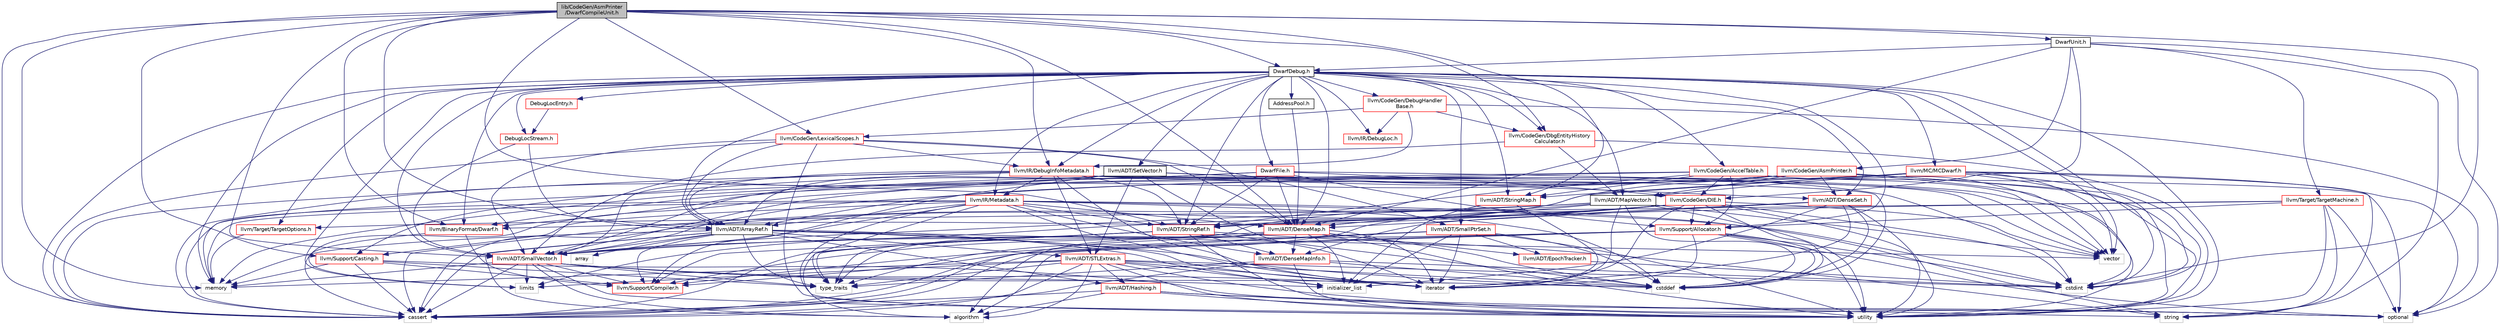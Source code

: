 digraph "lib/CodeGen/AsmPrinter/DwarfCompileUnit.h"
{
 // LATEX_PDF_SIZE
  bgcolor="transparent";
  edge [fontname="Helvetica",fontsize="10",labelfontname="Helvetica",labelfontsize="10"];
  node [fontname="Helvetica",fontsize="10",shape=record];
  Node1 [label="lib/CodeGen/AsmPrinter\l/DwarfCompileUnit.h",height=0.2,width=0.4,color="black", fillcolor="grey75", style="filled", fontcolor="black",tooltip=" "];
  Node1 -> Node2 [color="midnightblue",fontsize="10",style="solid",fontname="Helvetica"];
  Node2 [label="DwarfDebug.h",height=0.2,width=0.4,color="black",URL="$DwarfDebug_8h.html",tooltip=" "];
  Node2 -> Node3 [color="midnightblue",fontsize="10",style="solid",fontname="Helvetica"];
  Node3 [label="AddressPool.h",height=0.2,width=0.4,color="black",URL="$AddressPool_8h.html",tooltip=" "];
  Node3 -> Node4 [color="midnightblue",fontsize="10",style="solid",fontname="Helvetica"];
  Node4 [label="llvm/ADT/DenseMap.h",height=0.2,width=0.4,color="red",URL="$DenseMap_8h.html",tooltip=" "];
  Node4 -> Node5 [color="midnightblue",fontsize="10",style="solid",fontname="Helvetica"];
  Node5 [label="llvm/ADT/DenseMapInfo.h",height=0.2,width=0.4,color="red",URL="$DenseMapInfo_8h.html",tooltip=" "];
  Node5 -> Node6 [color="midnightblue",fontsize="10",style="solid",fontname="Helvetica"];
  Node6 [label="cassert",height=0.2,width=0.4,color="grey75",tooltip=" "];
  Node5 -> Node7 [color="midnightblue",fontsize="10",style="solid",fontname="Helvetica"];
  Node7 [label="cstddef",height=0.2,width=0.4,color="grey75",tooltip=" "];
  Node5 -> Node8 [color="midnightblue",fontsize="10",style="solid",fontname="Helvetica"];
  Node8 [label="cstdint",height=0.2,width=0.4,color="grey75",tooltip=" "];
  Node5 -> Node10 [color="midnightblue",fontsize="10",style="solid",fontname="Helvetica"];
  Node10 [label="type_traits",height=0.2,width=0.4,color="grey75",tooltip=" "];
  Node5 -> Node11 [color="midnightblue",fontsize="10",style="solid",fontname="Helvetica"];
  Node11 [label="utility",height=0.2,width=0.4,color="grey75",tooltip=" "];
  Node4 -> Node13 [color="midnightblue",fontsize="10",style="solid",fontname="Helvetica"];
  Node13 [label="llvm/ADT/EpochTracker.h",height=0.2,width=0.4,color="red",URL="$EpochTracker_8h.html",tooltip=" "];
  Node13 -> Node8 [color="midnightblue",fontsize="10",style="solid",fontname="Helvetica"];
  Node4 -> Node16 [color="midnightblue",fontsize="10",style="solid",fontname="Helvetica"];
  Node16 [label="llvm/Support/Compiler.h",height=0.2,width=0.4,color="red",URL="$Compiler_8h.html",tooltip=" "];
  Node4 -> Node35 [color="midnightblue",fontsize="10",style="solid",fontname="Helvetica"];
  Node35 [label="algorithm",height=0.2,width=0.4,color="grey75",tooltip=" "];
  Node4 -> Node6 [color="midnightblue",fontsize="10",style="solid",fontname="Helvetica"];
  Node4 -> Node7 [color="midnightblue",fontsize="10",style="solid",fontname="Helvetica"];
  Node4 -> Node36 [color="midnightblue",fontsize="10",style="solid",fontname="Helvetica"];
  Node36 [label="initializer_list",height=0.2,width=0.4,color="grey75",tooltip=" "];
  Node4 -> Node37 [color="midnightblue",fontsize="10",style="solid",fontname="Helvetica"];
  Node37 [label="iterator",height=0.2,width=0.4,color="grey75",tooltip=" "];
  Node4 -> Node10 [color="midnightblue",fontsize="10",style="solid",fontname="Helvetica"];
  Node4 -> Node11 [color="midnightblue",fontsize="10",style="solid",fontname="Helvetica"];
  Node2 -> Node39 [color="midnightblue",fontsize="10",style="solid",fontname="Helvetica"];
  Node39 [label="DebugLocEntry.h",height=0.2,width=0.4,color="red",URL="$DebugLocEntry_8h.html",tooltip=" "];
  Node39 -> Node40 [color="midnightblue",fontsize="10",style="solid",fontname="Helvetica"];
  Node40 [label="DebugLocStream.h",height=0.2,width=0.4,color="red",URL="$DebugLocStream_8h.html",tooltip=" "];
  Node40 -> Node69 [color="midnightblue",fontsize="10",style="solid",fontname="Helvetica"];
  Node69 [label="llvm/ADT/ArrayRef.h",height=0.2,width=0.4,color="black",URL="$ArrayRef_8h.html",tooltip=" "];
  Node69 -> Node45 [color="midnightblue",fontsize="10",style="solid",fontname="Helvetica"];
  Node45 [label="llvm/ADT/Hashing.h",height=0.2,width=0.4,color="red",URL="$Hashing_8h.html",tooltip=" "];
  Node45 -> Node35 [color="midnightblue",fontsize="10",style="solid",fontname="Helvetica"];
  Node45 -> Node6 [color="midnightblue",fontsize="10",style="solid",fontname="Helvetica"];
  Node45 -> Node48 [color="midnightblue",fontsize="10",style="solid",fontname="Helvetica"];
  Node48 [label="optional",height=0.2,width=0.4,color="grey75",tooltip=" "];
  Node45 -> Node49 [color="midnightblue",fontsize="10",style="solid",fontname="Helvetica"];
  Node49 [label="string",height=0.2,width=0.4,color="grey75",tooltip=" "];
  Node45 -> Node11 [color="midnightblue",fontsize="10",style="solid",fontname="Helvetica"];
  Node69 -> Node50 [color="midnightblue",fontsize="10",style="solid",fontname="Helvetica"];
  Node50 [label="llvm/ADT/SmallVector.h",height=0.2,width=0.4,color="red",URL="$SmallVector_8h.html",tooltip=" "];
  Node50 -> Node16 [color="midnightblue",fontsize="10",style="solid",fontname="Helvetica"];
  Node50 -> Node35 [color="midnightblue",fontsize="10",style="solid",fontname="Helvetica"];
  Node50 -> Node6 [color="midnightblue",fontsize="10",style="solid",fontname="Helvetica"];
  Node50 -> Node7 [color="midnightblue",fontsize="10",style="solid",fontname="Helvetica"];
  Node50 -> Node36 [color="midnightblue",fontsize="10",style="solid",fontname="Helvetica"];
  Node50 -> Node37 [color="midnightblue",fontsize="10",style="solid",fontname="Helvetica"];
  Node50 -> Node21 [color="midnightblue",fontsize="10",style="solid",fontname="Helvetica"];
  Node21 [label="limits",height=0.2,width=0.4,color="grey75",tooltip=" "];
  Node50 -> Node52 [color="midnightblue",fontsize="10",style="solid",fontname="Helvetica"];
  Node52 [label="memory",height=0.2,width=0.4,color="grey75",tooltip=" "];
  Node50 -> Node10 [color="midnightblue",fontsize="10",style="solid",fontname="Helvetica"];
  Node50 -> Node11 [color="midnightblue",fontsize="10",style="solid",fontname="Helvetica"];
  Node69 -> Node60 [color="midnightblue",fontsize="10",style="solid",fontname="Helvetica"];
  Node60 [label="llvm/ADT/STLExtras.h",height=0.2,width=0.4,color="red",URL="$STLExtras_8h.html",tooltip=" "];
  Node60 -> Node45 [color="midnightblue",fontsize="10",style="solid",fontname="Helvetica"];
  Node60 -> Node35 [color="midnightblue",fontsize="10",style="solid",fontname="Helvetica"];
  Node60 -> Node6 [color="midnightblue",fontsize="10",style="solid",fontname="Helvetica"];
  Node60 -> Node7 [color="midnightblue",fontsize="10",style="solid",fontname="Helvetica"];
  Node60 -> Node8 [color="midnightblue",fontsize="10",style="solid",fontname="Helvetica"];
  Node60 -> Node36 [color="midnightblue",fontsize="10",style="solid",fontname="Helvetica"];
  Node60 -> Node37 [color="midnightblue",fontsize="10",style="solid",fontname="Helvetica"];
  Node60 -> Node21 [color="midnightblue",fontsize="10",style="solid",fontname="Helvetica"];
  Node60 -> Node52 [color="midnightblue",fontsize="10",style="solid",fontname="Helvetica"];
  Node60 -> Node48 [color="midnightblue",fontsize="10",style="solid",fontname="Helvetica"];
  Node60 -> Node10 [color="midnightblue",fontsize="10",style="solid",fontname="Helvetica"];
  Node60 -> Node11 [color="midnightblue",fontsize="10",style="solid",fontname="Helvetica"];
  Node69 -> Node16 [color="midnightblue",fontsize="10",style="solid",fontname="Helvetica"];
  Node69 -> Node35 [color="midnightblue",fontsize="10",style="solid",fontname="Helvetica"];
  Node69 -> Node70 [color="midnightblue",fontsize="10",style="solid",fontname="Helvetica"];
  Node70 [label="array",height=0.2,width=0.4,color="grey75",tooltip=" "];
  Node69 -> Node6 [color="midnightblue",fontsize="10",style="solid",fontname="Helvetica"];
  Node69 -> Node7 [color="midnightblue",fontsize="10",style="solid",fontname="Helvetica"];
  Node69 -> Node36 [color="midnightblue",fontsize="10",style="solid",fontname="Helvetica"];
  Node69 -> Node37 [color="midnightblue",fontsize="10",style="solid",fontname="Helvetica"];
  Node69 -> Node52 [color="midnightblue",fontsize="10",style="solid",fontname="Helvetica"];
  Node69 -> Node10 [color="midnightblue",fontsize="10",style="solid",fontname="Helvetica"];
  Node69 -> Node71 [color="midnightblue",fontsize="10",style="solid",fontname="Helvetica"];
  Node71 [label="vector",height=0.2,width=0.4,color="grey75",tooltip=" "];
  Node40 -> Node50 [color="midnightblue",fontsize="10",style="solid",fontname="Helvetica"];
  Node2 -> Node40 [color="midnightblue",fontsize="10",style="solid",fontname="Helvetica"];
  Node2 -> Node253 [color="midnightblue",fontsize="10",style="solid",fontname="Helvetica"];
  Node253 [label="DwarfFile.h",height=0.2,width=0.4,color="red",URL="$DwarfFile_8h.html",tooltip=" "];
  Node253 -> Node4 [color="midnightblue",fontsize="10",style="solid",fontname="Helvetica"];
  Node253 -> Node50 [color="midnightblue",fontsize="10",style="solid",fontname="Helvetica"];
  Node253 -> Node65 [color="midnightblue",fontsize="10",style="solid",fontname="Helvetica"];
  Node65 [label="llvm/ADT/StringRef.h",height=0.2,width=0.4,color="red",URL="$StringRef_8h.html",tooltip=" "];
  Node65 -> Node5 [color="midnightblue",fontsize="10",style="solid",fontname="Helvetica"];
  Node65 -> Node16 [color="midnightblue",fontsize="10",style="solid",fontname="Helvetica"];
  Node65 -> Node35 [color="midnightblue",fontsize="10",style="solid",fontname="Helvetica"];
  Node65 -> Node6 [color="midnightblue",fontsize="10",style="solid",fontname="Helvetica"];
  Node65 -> Node7 [color="midnightblue",fontsize="10",style="solid",fontname="Helvetica"];
  Node65 -> Node21 [color="midnightblue",fontsize="10",style="solid",fontname="Helvetica"];
  Node65 -> Node49 [color="midnightblue",fontsize="10",style="solid",fontname="Helvetica"];
  Node65 -> Node10 [color="midnightblue",fontsize="10",style="solid",fontname="Helvetica"];
  Node65 -> Node11 [color="midnightblue",fontsize="10",style="solid",fontname="Helvetica"];
  Node253 -> Node43 [color="midnightblue",fontsize="10",style="solid",fontname="Helvetica"];
  Node43 [label="llvm/CodeGen/DIE.h",height=0.2,width=0.4,color="red",URL="$DIE_8h.html",tooltip=" "];
  Node43 -> Node50 [color="midnightblue",fontsize="10",style="solid",fontname="Helvetica"];
  Node43 -> Node65 [color="midnightblue",fontsize="10",style="solid",fontname="Helvetica"];
  Node43 -> Node67 [color="midnightblue",fontsize="10",style="solid",fontname="Helvetica"];
  Node67 [label="llvm/BinaryFormat/Dwarf.h",height=0.2,width=0.4,color="red",URL="$Dwarf_8h.html",tooltip=" "];
  Node67 -> Node16 [color="midnightblue",fontsize="10",style="solid",fontname="Helvetica"];
  Node67 -> Node21 [color="midnightblue",fontsize="10",style="solid",fontname="Helvetica"];
  Node43 -> Node55 [color="midnightblue",fontsize="10",style="solid",fontname="Helvetica"];
  Node55 [label="llvm/Support/Allocator.h",height=0.2,width=0.4,color="red",URL="$Allocator_8h.html",tooltip=" "];
  Node55 -> Node50 [color="midnightblue",fontsize="10",style="solid",fontname="Helvetica"];
  Node55 -> Node16 [color="midnightblue",fontsize="10",style="solid",fontname="Helvetica"];
  Node55 -> Node35 [color="midnightblue",fontsize="10",style="solid",fontname="Helvetica"];
  Node55 -> Node6 [color="midnightblue",fontsize="10",style="solid",fontname="Helvetica"];
  Node55 -> Node7 [color="midnightblue",fontsize="10",style="solid",fontname="Helvetica"];
  Node55 -> Node8 [color="midnightblue",fontsize="10",style="solid",fontname="Helvetica"];
  Node55 -> Node37 [color="midnightblue",fontsize="10",style="solid",fontname="Helvetica"];
  Node55 -> Node48 [color="midnightblue",fontsize="10",style="solid",fontname="Helvetica"];
  Node55 -> Node11 [color="midnightblue",fontsize="10",style="solid",fontname="Helvetica"];
  Node43 -> Node6 [color="midnightblue",fontsize="10",style="solid",fontname="Helvetica"];
  Node43 -> Node7 [color="midnightblue",fontsize="10",style="solid",fontname="Helvetica"];
  Node43 -> Node8 [color="midnightblue",fontsize="10",style="solid",fontname="Helvetica"];
  Node43 -> Node37 [color="midnightblue",fontsize="10",style="solid",fontname="Helvetica"];
  Node43 -> Node10 [color="midnightblue",fontsize="10",style="solid",fontname="Helvetica"];
  Node43 -> Node11 [color="midnightblue",fontsize="10",style="solid",fontname="Helvetica"];
  Node43 -> Node71 [color="midnightblue",fontsize="10",style="solid",fontname="Helvetica"];
  Node253 -> Node55 [color="midnightblue",fontsize="10",style="solid",fontname="Helvetica"];
  Node253 -> Node52 [color="midnightblue",fontsize="10",style="solid",fontname="Helvetica"];
  Node253 -> Node11 [color="midnightblue",fontsize="10",style="solid",fontname="Helvetica"];
  Node2 -> Node69 [color="midnightblue",fontsize="10",style="solid",fontname="Helvetica"];
  Node2 -> Node4 [color="midnightblue",fontsize="10",style="solid",fontname="Helvetica"];
  Node2 -> Node88 [color="midnightblue",fontsize="10",style="solid",fontname="Helvetica"];
  Node88 [label="llvm/ADT/DenseSet.h",height=0.2,width=0.4,color="red",URL="$DenseSet_8h.html",tooltip=" "];
  Node88 -> Node4 [color="midnightblue",fontsize="10",style="solid",fontname="Helvetica"];
  Node88 -> Node5 [color="midnightblue",fontsize="10",style="solid",fontname="Helvetica"];
  Node88 -> Node7 [color="midnightblue",fontsize="10",style="solid",fontname="Helvetica"];
  Node88 -> Node36 [color="midnightblue",fontsize="10",style="solid",fontname="Helvetica"];
  Node88 -> Node37 [color="midnightblue",fontsize="10",style="solid",fontname="Helvetica"];
  Node88 -> Node11 [color="midnightblue",fontsize="10",style="solid",fontname="Helvetica"];
  Node2 -> Node89 [color="midnightblue",fontsize="10",style="solid",fontname="Helvetica"];
  Node89 [label="llvm/ADT/MapVector.h",height=0.2,width=0.4,color="black",URL="$MapVector_8h.html",tooltip=" "];
  Node89 -> Node4 [color="midnightblue",fontsize="10",style="solid",fontname="Helvetica"];
  Node89 -> Node50 [color="midnightblue",fontsize="10",style="solid",fontname="Helvetica"];
  Node89 -> Node6 [color="midnightblue",fontsize="10",style="solid",fontname="Helvetica"];
  Node89 -> Node7 [color="midnightblue",fontsize="10",style="solid",fontname="Helvetica"];
  Node89 -> Node37 [color="midnightblue",fontsize="10",style="solid",fontname="Helvetica"];
  Node89 -> Node10 [color="midnightblue",fontsize="10",style="solid",fontname="Helvetica"];
  Node89 -> Node11 [color="midnightblue",fontsize="10",style="solid",fontname="Helvetica"];
  Node89 -> Node71 [color="midnightblue",fontsize="10",style="solid",fontname="Helvetica"];
  Node2 -> Node255 [color="midnightblue",fontsize="10",style="solid",fontname="Helvetica"];
  Node255 [label="llvm/ADT/SetVector.h",height=0.2,width=0.4,color="black",URL="$SetVector_8h.html",tooltip=" "];
  Node255 -> Node69 [color="midnightblue",fontsize="10",style="solid",fontname="Helvetica"];
  Node255 -> Node88 [color="midnightblue",fontsize="10",style="solid",fontname="Helvetica"];
  Node255 -> Node60 [color="midnightblue",fontsize="10",style="solid",fontname="Helvetica"];
  Node255 -> Node16 [color="midnightblue",fontsize="10",style="solid",fontname="Helvetica"];
  Node255 -> Node6 [color="midnightblue",fontsize="10",style="solid",fontname="Helvetica"];
  Node255 -> Node37 [color="midnightblue",fontsize="10",style="solid",fontname="Helvetica"];
  Node255 -> Node71 [color="midnightblue",fontsize="10",style="solid",fontname="Helvetica"];
  Node2 -> Node108 [color="midnightblue",fontsize="10",style="solid",fontname="Helvetica"];
  Node108 [label="llvm/ADT/SmallPtrSet.h",height=0.2,width=0.4,color="red",URL="$SmallPtrSet_8h.html",tooltip=" "];
  Node108 -> Node13 [color="midnightblue",fontsize="10",style="solid",fontname="Helvetica"];
  Node108 -> Node16 [color="midnightblue",fontsize="10",style="solid",fontname="Helvetica"];
  Node108 -> Node6 [color="midnightblue",fontsize="10",style="solid",fontname="Helvetica"];
  Node108 -> Node7 [color="midnightblue",fontsize="10",style="solid",fontname="Helvetica"];
  Node108 -> Node36 [color="midnightblue",fontsize="10",style="solid",fontname="Helvetica"];
  Node108 -> Node37 [color="midnightblue",fontsize="10",style="solid",fontname="Helvetica"];
  Node108 -> Node11 [color="midnightblue",fontsize="10",style="solid",fontname="Helvetica"];
  Node2 -> Node50 [color="midnightblue",fontsize="10",style="solid",fontname="Helvetica"];
  Node2 -> Node82 [color="midnightblue",fontsize="10",style="solid",fontname="Helvetica"];
  Node82 [label="llvm/ADT/StringMap.h",height=0.2,width=0.4,color="red",URL="$ADT_2StringMap_8h.html",tooltip=" "];
  Node82 -> Node36 [color="midnightblue",fontsize="10",style="solid",fontname="Helvetica"];
  Node82 -> Node37 [color="midnightblue",fontsize="10",style="solid",fontname="Helvetica"];
  Node2 -> Node65 [color="midnightblue",fontsize="10",style="solid",fontname="Helvetica"];
  Node2 -> Node67 [color="midnightblue",fontsize="10",style="solid",fontname="Helvetica"];
  Node2 -> Node256 [color="midnightblue",fontsize="10",style="solid",fontname="Helvetica"];
  Node256 [label="llvm/CodeGen/AccelTable.h",height=0.2,width=0.4,color="red",URL="$AccelTable_8h.html",tooltip=" "];
  Node256 -> Node69 [color="midnightblue",fontsize="10",style="solid",fontname="Helvetica"];
  Node256 -> Node82 [color="midnightblue",fontsize="10",style="solid",fontname="Helvetica"];
  Node256 -> Node65 [color="midnightblue",fontsize="10",style="solid",fontname="Helvetica"];
  Node256 -> Node67 [color="midnightblue",fontsize="10",style="solid",fontname="Helvetica"];
  Node256 -> Node43 [color="midnightblue",fontsize="10",style="solid",fontname="Helvetica"];
  Node256 -> Node55 [color="midnightblue",fontsize="10",style="solid",fontname="Helvetica"];
  Node256 -> Node8 [color="midnightblue",fontsize="10",style="solid",fontname="Helvetica"];
  Node256 -> Node71 [color="midnightblue",fontsize="10",style="solid",fontname="Helvetica"];
  Node2 -> Node258 [color="midnightblue",fontsize="10",style="solid",fontname="Helvetica"];
  Node258 [label="llvm/CodeGen/DbgEntityHistory\lCalculator.h",height=0.2,width=0.4,color="red",URL="$DbgEntityHistoryCalculator_8h.html",tooltip=" "];
  Node258 -> Node89 [color="midnightblue",fontsize="10",style="solid",fontname="Helvetica"];
  Node258 -> Node50 [color="midnightblue",fontsize="10",style="solid",fontname="Helvetica"];
  Node258 -> Node11 [color="midnightblue",fontsize="10",style="solid",fontname="Helvetica"];
  Node2 -> Node259 [color="midnightblue",fontsize="10",style="solid",fontname="Helvetica"];
  Node259 [label="llvm/CodeGen/DebugHandler\lBase.h",height=0.2,width=0.4,color="red",URL="$DebugHandlerBase_8h.html",tooltip=" "];
  Node259 -> Node258 [color="midnightblue",fontsize="10",style="solid",fontname="Helvetica"];
  Node259 -> Node260 [color="midnightblue",fontsize="10",style="solid",fontname="Helvetica"];
  Node260 [label="llvm/CodeGen/LexicalScopes.h",height=0.2,width=0.4,color="red",URL="$LexicalScopes_8h.html",tooltip=" "];
  Node260 -> Node69 [color="midnightblue",fontsize="10",style="solid",fontname="Helvetica"];
  Node260 -> Node4 [color="midnightblue",fontsize="10",style="solid",fontname="Helvetica"];
  Node260 -> Node108 [color="midnightblue",fontsize="10",style="solid",fontname="Helvetica"];
  Node260 -> Node50 [color="midnightblue",fontsize="10",style="solid",fontname="Helvetica"];
  Node260 -> Node214 [color="midnightblue",fontsize="10",style="solid",fontname="Helvetica"];
  Node214 [label="llvm/IR/DebugInfoMetadata.h",height=0.2,width=0.4,color="red",URL="$DebugInfoMetadata_8h.html",tooltip=" "];
  Node214 -> Node69 [color="midnightblue",fontsize="10",style="solid",fontname="Helvetica"];
  Node214 -> Node60 [color="midnightblue",fontsize="10",style="solid",fontname="Helvetica"];
  Node214 -> Node50 [color="midnightblue",fontsize="10",style="solid",fontname="Helvetica"];
  Node214 -> Node65 [color="midnightblue",fontsize="10",style="solid",fontname="Helvetica"];
  Node214 -> Node115 [color="midnightblue",fontsize="10",style="solid",fontname="Helvetica"];
  Node115 [label="llvm/IR/Metadata.h",height=0.2,width=0.4,color="red",URL="$Metadata_8h.html",tooltip=" "];
  Node115 -> Node69 [color="midnightblue",fontsize="10",style="solid",fontname="Helvetica"];
  Node115 -> Node4 [color="midnightblue",fontsize="10",style="solid",fontname="Helvetica"];
  Node115 -> Node5 [color="midnightblue",fontsize="10",style="solid",fontname="Helvetica"];
  Node115 -> Node50 [color="midnightblue",fontsize="10",style="solid",fontname="Helvetica"];
  Node115 -> Node65 [color="midnightblue",fontsize="10",style="solid",fontname="Helvetica"];
  Node115 -> Node64 [color="midnightblue",fontsize="10",style="solid",fontname="Helvetica"];
  Node64 [label="llvm/Support/Casting.h",height=0.2,width=0.4,color="red",URL="$Casting_8h.html",tooltip=" "];
  Node64 -> Node16 [color="midnightblue",fontsize="10",style="solid",fontname="Helvetica"];
  Node64 -> Node6 [color="midnightblue",fontsize="10",style="solid",fontname="Helvetica"];
  Node64 -> Node52 [color="midnightblue",fontsize="10",style="solid",fontname="Helvetica"];
  Node64 -> Node48 [color="midnightblue",fontsize="10",style="solid",fontname="Helvetica"];
  Node64 -> Node10 [color="midnightblue",fontsize="10",style="solid",fontname="Helvetica"];
  Node115 -> Node6 [color="midnightblue",fontsize="10",style="solid",fontname="Helvetica"];
  Node115 -> Node7 [color="midnightblue",fontsize="10",style="solid",fontname="Helvetica"];
  Node115 -> Node8 [color="midnightblue",fontsize="10",style="solid",fontname="Helvetica"];
  Node115 -> Node37 [color="midnightblue",fontsize="10",style="solid",fontname="Helvetica"];
  Node115 -> Node52 [color="midnightblue",fontsize="10",style="solid",fontname="Helvetica"];
  Node115 -> Node49 [color="midnightblue",fontsize="10",style="solid",fontname="Helvetica"];
  Node115 -> Node10 [color="midnightblue",fontsize="10",style="solid",fontname="Helvetica"];
  Node115 -> Node11 [color="midnightblue",fontsize="10",style="solid",fontname="Helvetica"];
  Node214 -> Node64 [color="midnightblue",fontsize="10",style="solid",fontname="Helvetica"];
  Node214 -> Node6 [color="midnightblue",fontsize="10",style="solid",fontname="Helvetica"];
  Node214 -> Node7 [color="midnightblue",fontsize="10",style="solid",fontname="Helvetica"];
  Node214 -> Node8 [color="midnightblue",fontsize="10",style="solid",fontname="Helvetica"];
  Node214 -> Node37 [color="midnightblue",fontsize="10",style="solid",fontname="Helvetica"];
  Node214 -> Node48 [color="midnightblue",fontsize="10",style="solid",fontname="Helvetica"];
  Node214 -> Node71 [color="midnightblue",fontsize="10",style="solid",fontname="Helvetica"];
  Node260 -> Node6 [color="midnightblue",fontsize="10",style="solid",fontname="Helvetica"];
  Node260 -> Node11 [color="midnightblue",fontsize="10",style="solid",fontname="Helvetica"];
  Node259 -> Node214 [color="midnightblue",fontsize="10",style="solid",fontname="Helvetica"];
  Node259 -> Node149 [color="midnightblue",fontsize="10",style="solid",fontname="Helvetica"];
  Node149 [label="llvm/IR/DebugLoc.h",height=0.2,width=0.4,color="red",URL="$DebugLoc_8h.html",tooltip=" "];
  Node259 -> Node48 [color="midnightblue",fontsize="10",style="solid",fontname="Helvetica"];
  Node2 -> Node214 [color="midnightblue",fontsize="10",style="solid",fontname="Helvetica"];
  Node2 -> Node149 [color="midnightblue",fontsize="10",style="solid",fontname="Helvetica"];
  Node2 -> Node115 [color="midnightblue",fontsize="10",style="solid",fontname="Helvetica"];
  Node2 -> Node191 [color="midnightblue",fontsize="10",style="solid",fontname="Helvetica"];
  Node191 [label="llvm/MC/MCDwarf.h",height=0.2,width=0.4,color="red",URL="$MCDwarf_8h.html",tooltip=" "];
  Node191 -> Node89 [color="midnightblue",fontsize="10",style="solid",fontname="Helvetica"];
  Node191 -> Node50 [color="midnightblue",fontsize="10",style="solid",fontname="Helvetica"];
  Node191 -> Node82 [color="midnightblue",fontsize="10",style="solid",fontname="Helvetica"];
  Node191 -> Node65 [color="midnightblue",fontsize="10",style="solid",fontname="Helvetica"];
  Node191 -> Node6 [color="midnightblue",fontsize="10",style="solid",fontname="Helvetica"];
  Node191 -> Node8 [color="midnightblue",fontsize="10",style="solid",fontname="Helvetica"];
  Node191 -> Node48 [color="midnightblue",fontsize="10",style="solid",fontname="Helvetica"];
  Node191 -> Node49 [color="midnightblue",fontsize="10",style="solid",fontname="Helvetica"];
  Node191 -> Node11 [color="midnightblue",fontsize="10",style="solid",fontname="Helvetica"];
  Node191 -> Node71 [color="midnightblue",fontsize="10",style="solid",fontname="Helvetica"];
  Node2 -> Node55 [color="midnightblue",fontsize="10",style="solid",fontname="Helvetica"];
  Node2 -> Node169 [color="midnightblue",fontsize="10",style="solid",fontname="Helvetica"];
  Node169 [label="llvm/Target/TargetOptions.h",height=0.2,width=0.4,color="red",URL="$TargetOptions_8h.html",tooltip=" "];
  Node169 -> Node52 [color="midnightblue",fontsize="10",style="solid",fontname="Helvetica"];
  Node2 -> Node6 [color="midnightblue",fontsize="10",style="solid",fontname="Helvetica"];
  Node2 -> Node8 [color="midnightblue",fontsize="10",style="solid",fontname="Helvetica"];
  Node2 -> Node21 [color="midnightblue",fontsize="10",style="solid",fontname="Helvetica"];
  Node2 -> Node52 [color="midnightblue",fontsize="10",style="solid",fontname="Helvetica"];
  Node2 -> Node11 [color="midnightblue",fontsize="10",style="solid",fontname="Helvetica"];
  Node2 -> Node71 [color="midnightblue",fontsize="10",style="solid",fontname="Helvetica"];
  Node1 -> Node261 [color="midnightblue",fontsize="10",style="solid",fontname="Helvetica"];
  Node261 [label="DwarfUnit.h",height=0.2,width=0.4,color="black",URL="$DwarfUnit_8h.html",tooltip=" "];
  Node261 -> Node2 [color="midnightblue",fontsize="10",style="solid",fontname="Helvetica"];
  Node261 -> Node4 [color="midnightblue",fontsize="10",style="solid",fontname="Helvetica"];
  Node261 -> Node87 [color="midnightblue",fontsize="10",style="solid",fontname="Helvetica"];
  Node87 [label="llvm/CodeGen/AsmPrinter.h",height=0.2,width=0.4,color="red",URL="$AsmPrinter_8h.html",tooltip=" "];
  Node87 -> Node4 [color="midnightblue",fontsize="10",style="solid",fontname="Helvetica"];
  Node87 -> Node88 [color="midnightblue",fontsize="10",style="solid",fontname="Helvetica"];
  Node87 -> Node89 [color="midnightblue",fontsize="10",style="solid",fontname="Helvetica"];
  Node87 -> Node50 [color="midnightblue",fontsize="10",style="solid",fontname="Helvetica"];
  Node87 -> Node67 [color="midnightblue",fontsize="10",style="solid",fontname="Helvetica"];
  Node87 -> Node8 [color="midnightblue",fontsize="10",style="solid",fontname="Helvetica"];
  Node87 -> Node52 [color="midnightblue",fontsize="10",style="solid",fontname="Helvetica"];
  Node87 -> Node11 [color="midnightblue",fontsize="10",style="solid",fontname="Helvetica"];
  Node87 -> Node71 [color="midnightblue",fontsize="10",style="solid",fontname="Helvetica"];
  Node261 -> Node43 [color="midnightblue",fontsize="10",style="solid",fontname="Helvetica"];
  Node261 -> Node262 [color="midnightblue",fontsize="10",style="solid",fontname="Helvetica"];
  Node262 [label="llvm/Target/TargetMachine.h",height=0.2,width=0.4,color="red",URL="$Target_2TargetMachine_8h.html",tooltip=" "];
  Node262 -> Node65 [color="midnightblue",fontsize="10",style="solid",fontname="Helvetica"];
  Node262 -> Node55 [color="midnightblue",fontsize="10",style="solid",fontname="Helvetica"];
  Node262 -> Node169 [color="midnightblue",fontsize="10",style="solid",fontname="Helvetica"];
  Node262 -> Node48 [color="midnightblue",fontsize="10",style="solid",fontname="Helvetica"];
  Node262 -> Node49 [color="midnightblue",fontsize="10",style="solid",fontname="Helvetica"];
  Node262 -> Node11 [color="midnightblue",fontsize="10",style="solid",fontname="Helvetica"];
  Node261 -> Node48 [color="midnightblue",fontsize="10",style="solid",fontname="Helvetica"];
  Node261 -> Node49 [color="midnightblue",fontsize="10",style="solid",fontname="Helvetica"];
  Node1 -> Node69 [color="midnightblue",fontsize="10",style="solid",fontname="Helvetica"];
  Node1 -> Node4 [color="midnightblue",fontsize="10",style="solid",fontname="Helvetica"];
  Node1 -> Node50 [color="midnightblue",fontsize="10",style="solid",fontname="Helvetica"];
  Node1 -> Node82 [color="midnightblue",fontsize="10",style="solid",fontname="Helvetica"];
  Node1 -> Node65 [color="midnightblue",fontsize="10",style="solid",fontname="Helvetica"];
  Node1 -> Node67 [color="midnightblue",fontsize="10",style="solid",fontname="Helvetica"];
  Node1 -> Node258 [color="midnightblue",fontsize="10",style="solid",fontname="Helvetica"];
  Node1 -> Node260 [color="midnightblue",fontsize="10",style="solid",fontname="Helvetica"];
  Node1 -> Node214 [color="midnightblue",fontsize="10",style="solid",fontname="Helvetica"];
  Node1 -> Node64 [color="midnightblue",fontsize="10",style="solid",fontname="Helvetica"];
  Node1 -> Node6 [color="midnightblue",fontsize="10",style="solid",fontname="Helvetica"];
  Node1 -> Node8 [color="midnightblue",fontsize="10",style="solid",fontname="Helvetica"];
  Node1 -> Node52 [color="midnightblue",fontsize="10",style="solid",fontname="Helvetica"];
}

